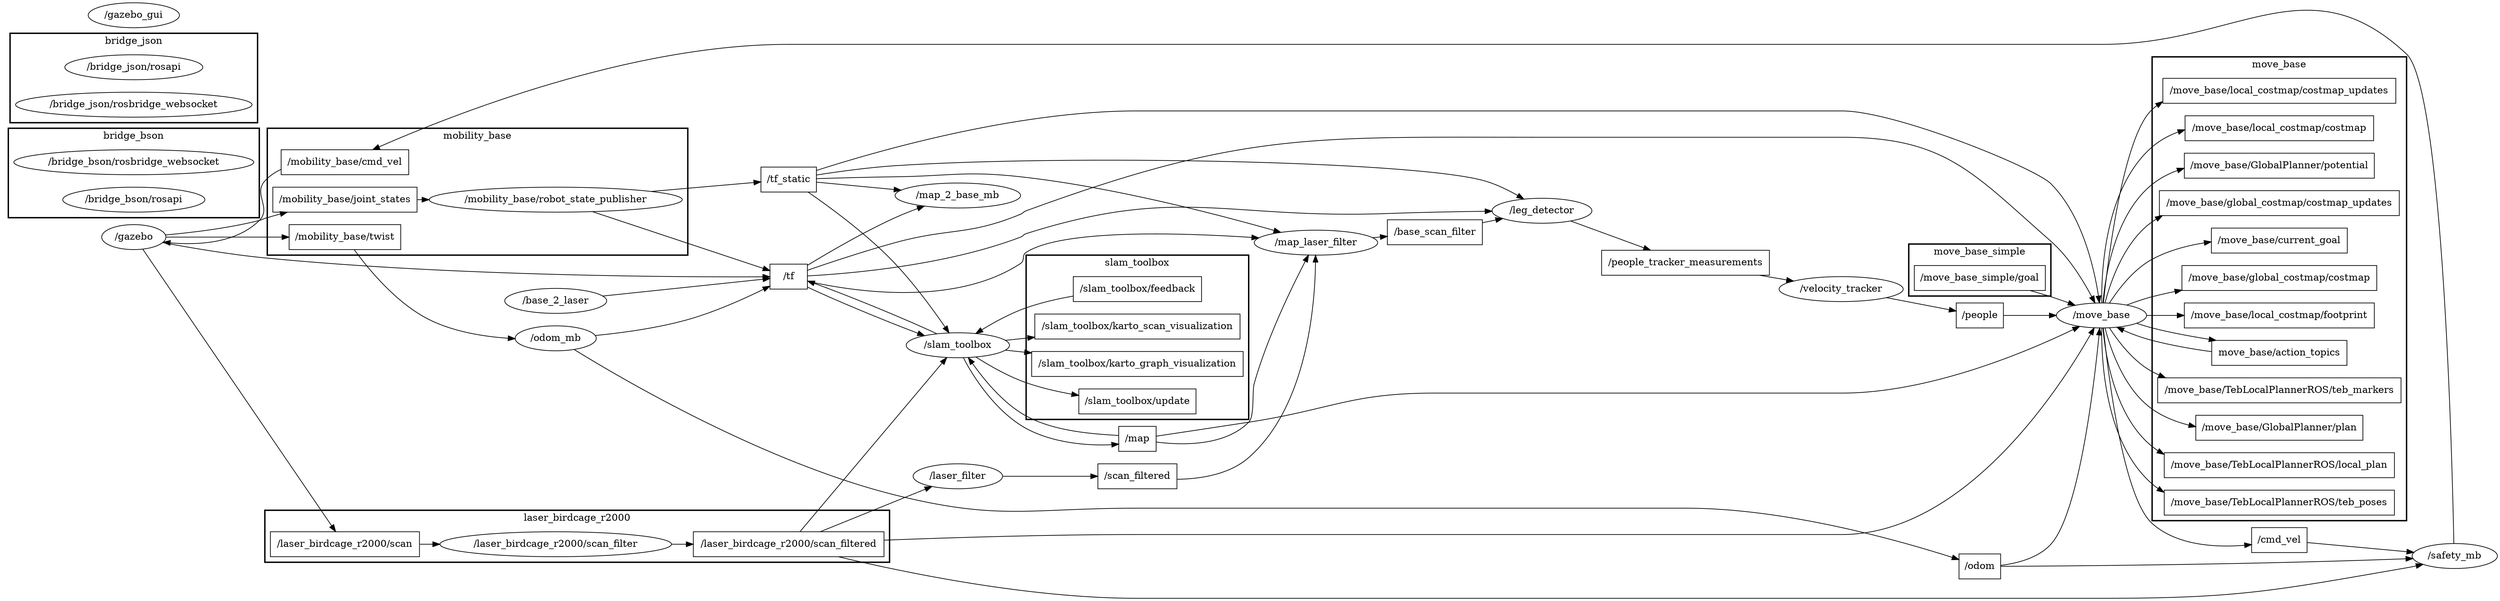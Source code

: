 digraph graphname {
	graph [bb="0,0,3599,896.88",
		compound=True,
		rank=same,
		rankdir=LR,
		ranksep=0.2
	];
	node [label="\N"];
	subgraph cluster_mobility_base {
		graph [bb="381.27,358.87,988.04,541.87",
			compound=True,
			label=mobility_base,
			lheight=0.21,
			lp="684.65,530.37",
			lwidth=1.39,
			rank=same,
			rankdir=LR,
			ranksep=0.2,
			style=bold
		];
		t___mobility_base__cmd_vel		 [URL=topic_3A__mobility_base__cmd_vel,
			height=0.5,
			label="/mobility_base/cmd_vel",
			pos="493.27,492.87",
			shape=box,
			tooltip="topic:/mobility_base/cmd_vel",
			width=2.5556];
		t___mobility_base__twist		 [URL=topic_3A__mobility_base__twist,
			height=0.5,
			label="/mobility_base/twist",
			pos="493.27,384.87",
			shape=box,
			tooltip="topic:/mobility_base/twist",
			width=2.2361];
		t___mobility_base__joint_states		 [URL=topic_3A__mobility_base__joint_states,
			height=0.5,
			label="/mobility_base/joint_states",
			pos="493.27,438.87",
			shape=box,
			tooltip="topic:/mobility_base/joint_states",
			width=2.8889];
		n___mobility_base__robot_state_publisher		 [URL=__mobility_base__robot_state_publisher,
			height=0.5,
			label="/mobility_base/robot_state_publisher",
			pos="797.4,432.87",
			shape=ellipse,
			tooltip="/mobility_base/robot_state_publisher",
			width=5.0732];
		t___mobility_base__joint_states -> n___mobility_base__robot_state_publisher		 [penwidth=1,
			pos="e,618.29,436.4 597.4,436.82 600.93,436.75 604.49,436.68 608.09,436.61"];
	}
	subgraph cluster_move_base {
		graph [bb="3100.5,121.87,3467.5,790.87",
			compound=True,
			label=move_base,
			lheight=0.21,
			lp="3284,779.37",
			lwidth=1.10,
			rank=same,
			rankdir=LR,
			ranksep=0.2,
			style=bold
		];
		t___move_base__TebLocalPlannerROS__teb_markers		 [URL=topic_3A__move_base__TebLocalPlannerROS__teb_markers,
			height=0.5,
			label="/move_base/TebLocalPlannerROS/teb_markers",
			pos="3284,309.87",
			shape=box,
			tooltip="topic:/move_base/TebLocalPlannerROS/teb_markers",
			width=4.875];
		t___move_base__GlobalPlanner__plan		 [URL=topic_3A__move_base__GlobalPlanner__plan,
			height=0.5,
			label="/move_base/GlobalPlanner/plan",
			pos="3284,255.87",
			shape=box,
			tooltip="topic:/move_base/GlobalPlanner/plan",
			width=3.3472];
		t___move_base__TebLocalPlannerROS__local_plan		 [URL=topic_3A__move_base__TebLocalPlannerROS__local_plan,
			height=0.5,
			label="/move_base/TebLocalPlannerROS/local_plan",
			pos="3284,201.87",
			shape=box,
			tooltip="topic:/move_base/TebLocalPlannerROS/local_plan",
			width=4.6111];
		t___move_base__TebLocalPlannerROS__teb_poses		 [URL=topic_3A__move_base__TebLocalPlannerROS__teb_poses,
			height=0.5,
			label="/move_base/TebLocalPlannerROS/teb_poses",
			pos="3284,147.87",
			shape=box,
			tooltip="topic:/move_base/TebLocalPlannerROS/teb_poses",
			width=4.6111];
		t___move_base__local_costmap__costmap_updates		 [URL=topic_3A__move_base__local_costmap__costmap_updates,
			height=0.5,
			label="/move_base/local_costmap/costmap_updates",
			pos="3284,741.87",
			shape=box,
			tooltip="topic:/move_base/local_costmap/costmap_updates",
			width=4.6667];
		t___move_base__local_costmap__costmap		 [URL=topic_3A__move_base__local_costmap__costmap,
			height=0.5,
			label="/move_base/local_costmap/costmap",
			pos="3284,687.87",
			shape=box,
			tooltip="topic:/move_base/local_costmap/costmap",
			width=3.7778];
		t___move_base__GlobalPlanner__potential		 [URL=topic_3A__move_base__GlobalPlanner__potential,
			height=0.5,
			label="/move_base/GlobalPlanner/potential",
			pos="3284,633.87",
			shape=box,
			tooltip="topic:/move_base/GlobalPlanner/potential",
			width=3.8056];
		t___move_base__global_costmap__costmap_updates		 [URL=topic_3A__move_base__global_costmap__costmap_updates,
			height=0.5,
			label="/move_base/global_costmap/costmap_updates",
			pos="3284,579.87",
			shape=box,
			tooltip="topic:/move_base/global_costmap/costmap_updates",
			width=4.8056];
		t___move_base__current_goal		 [URL=topic_3A__move_base__current_goal,
			height=0.5,
			label="/move_base/current_goal",
			pos="3284,525.87",
			shape=box,
			tooltip="topic:/move_base/current_goal",
			width=2.7222];
		t___move_base__global_costmap__costmap		 [URL=topic_3A__move_base__global_costmap__costmap,
			height=0.5,
			label="/move_base/global_costmap/costmap",
			pos="3284,471.87",
			shape=box,
			tooltip="topic:/move_base/global_costmap/costmap",
			width=3.9028];
		t___move_base__local_costmap__footprint		 [URL=topic_3A__move_base__local_costmap__footprint,
			height=0.5,
			label="/move_base/local_costmap/footprint",
			pos="3284,417.87",
			shape=box,
			tooltip="topic:/move_base/local_costmap/footprint",
			width=3.8056];
		n___move_base__action_topics		 [URL=topic_3Amove_base__action_topics,
			height=0.5,
			label="move_base/action_topics",
			pos="3284,363.87",
			shape=box,
			tooltip="topic:move_base/action_topics",
			width=2.7083];
	}
	subgraph cluster_laser_birdcage_r2000 {
		graph [bb="377.77,807.87,1279,882.87",
			compound=True,
			label=laser_birdcage_r2000,
			lheight=0.21,
			lp="828.4,871.37",
			lwidth=2.18,
			rank=same,
			rankdir=LR,
			ranksep=0.2,
			style=bold
		];
		t___laser_birdcage_r2000__scan_filtered		 [URL=topic_3A__laser_birdcage_r2000__scan_filtered,
			height=0.5,
			label="/laser_birdcage_r2000/scan_filtered",
			pos="1133.5,833.87",
			shape=box,
			tooltip="topic:/laser_birdcage_r2000/scan_filtered",
			width=3.8194];
		t___laser_birdcage_r2000__scan		 [URL=topic_3A__laser_birdcage_r2000__scan,
			height=0.5,
			label="/laser_birdcage_r2000/scan",
			pos="493.27,833.87",
			shape=box,
			tooltip="topic:/laser_birdcage_r2000/scan",
			width=2.9861];
		n___laser_birdcage_r2000__scan_filter		 [URL=__laser_birdcage_r2000__scan_filter,
			height=0.5,
			label="/laser_birdcage_r2000/scan_filter",
			pos="797.4,833.87",
			shape=ellipse,
			tooltip="/laser_birdcage_r2000/scan_filter",
			width=4.6399];
		t___laser_birdcage_r2000__scan -> n___laser_birdcage_r2000__scan_filter		 [penwidth=1,
			pos="e,630.2,833.87 600.79,833.87 607.09,833.87 613.5,833.87 619.98,833.87"];
		n___laser_birdcage_r2000__scan_filter -> t___laser_birdcage_r2000__scan_filtered		 [penwidth=1,
			pos="e,995.79,833.87 964.49,833.87 971.53,833.87 978.58,833.87 985.58,833.87"];
	}
	subgraph cluster_slam_toolbox {
		graph [bb="1475.7,298.87,1796.7,535.87",
			compound=True,
			label=slam_toolbox,
			lheight=0.21,
			lp="1636.2,524.37",
			lwidth=1.31,
			rank=same,
			rankdir=LR,
			ranksep=0.2,
			style=bold
		];
		t___slam_toolbox__feedback		 [URL=topic_3A__slam_toolbox__feedback,
			height=0.5,
			label="/slam_toolbox/feedback",
			pos="1636.2,486.87",
			shape=box,
			tooltip="topic:/slam_toolbox/feedback",
			width=2.5694];
		t___slam_toolbox__karto_scan_visualization		 [URL=topic_3A__slam_toolbox__karto_scan_visualization,
			height=0.5,
			label="/slam_toolbox/karto_scan_visualization",
			pos="1636.2,432.87",
			shape=box,
			tooltip="topic:/slam_toolbox/karto_scan_visualization",
			width=4.1111];
		t___slam_toolbox__karto_graph_visualization		 [URL=topic_3A__slam_toolbox__karto_graph_visualization,
			height=0.5,
			label="/slam_toolbox/karto_graph_visualization",
			pos="1636.2,378.87",
			shape=box,
			tooltip="topic:/slam_toolbox/karto_graph_visualization",
			width=4.2361];
		t___slam_toolbox__update		 [URL=topic_3A__slam_toolbox__update,
			height=0.5,
			label="/slam_toolbox/update",
			pos="1636.2,324.87",
			shape=box,
			tooltip="topic:/slam_toolbox/update",
			width=2.3472];
	}
	subgraph cluster_move_base_simple {
		graph [bb="2749.5,583.87,2954.5,658.87",
			compound=True,
			label=move_base_simple,
			lheight=0.21,
			lp="2852,647.37",
			lwidth=1.86,
			rank=same,
			rankdir=LR,
			ranksep=0.2,
			style=bold
		];
		t___move_base_simple__goal		 [URL=topic_3A__move_base_simple__goal,
			height=0.5,
			label="/move_base_simple/goal",
			pos="2852,609.87",
			shape=box,
			tooltip="topic:/move_base_simple/goal",
			width=2.625];
	}
	subgraph cluster_bridge_bson {
		graph [bb="8,516.87,369.77,645.87",
			compound=True,
			label=bridge_bson,
			lheight=0.21,
			lp="188.88,634.37",
			lwidth=1.22,
			rank=same,
			rankdir=LR,
			ranksep=0.2,
			style=bold
		];
		n___bridge_bson__rosbridge_websocket		 [URL=__bridge_bson__rosbridge_websocket,
			height=0.5,
			label="/bridge_bson/rosbridge_websocket",
			pos="188.88,596.87",
			shape=ellipse,
			tooltip="/bridge_bson/rosbridge_websocket",
			width=4.8024];
		n___bridge_bson__rosapi		 [URL=__bridge_bson__rosapi,
			height=0.5,
			label="/bridge_bson/rosapi",
			pos="188.88,542.87",
			shape=ellipse,
			tooltip="/bridge_bson/rosapi",
			width=2.8525];
	}
	subgraph cluster_bridge_json {
		graph [bb="10.6,736.87,367.17,865.87",
			compound=True,
			label=bridge_json,
			lheight=0.21,
			lp="188.88,854.37",
			lwidth=1.17,
			rank=same,
			rankdir=LR,
			ranksep=0.2,
			style=bold
		];
		n___bridge_json__rosapi		 [URL=__bridge_json__rosapi,
			height=0.5,
			label="/bridge_json/rosapi",
			pos="188.88,816.87",
			shape=ellipse,
			tooltip="/bridge_json/rosapi",
			width=2.7623];
		n___bridge_json__rosbridge_websocket		 [URL=__bridge_json__rosbridge_websocket,
			height=0.5,
			label="/bridge_json/rosbridge_websocket",
			pos="188.88,762.87",
			shape=ellipse,
			tooltip="/bridge_json/rosbridge_websocket",
			width=4.7301];
	}
	n___gazebo	 [URL=__gazebo,
		height=0.5,
		label="/gazebo",
		pos="188.88,438.87",
		shape=ellipse,
		tooltip="/gazebo",
		width=1.2818];
	t___mobility_base__cmd_vel -> n___gazebo	 [penwidth=1,
		pos="e,231.3,446.26 401.12,476.59 348.83,467.25 285.1,455.87 241.4,448.07"];
	n___odom_mb	 [URL=__odom_mb,
		height=0.5,
		label="/odom_mb",
		pos="797.4,240.87",
		shape=ellipse,
		tooltip="/odom_mb",
		width=1.6249];
	t___mobility_base__twist -> n___odom_mb	 [penwidth=1,
		pos="e,753.76,252.99 518.17,366.74 541.78,349.45 579.39,323.48 614.77,305.87 656.74,284.97 707.12,267.49 744.17,255.94"];
	t___tf	 [URL=topic_3A__tf,
		height=0.5,
		label="/tf",
		pos="1133.5,286.87",
		shape=box,
		tooltip="topic:/tf",
		width=0.75];
	n___mobility_base__robot_state_publisher -> t___tf	 [penwidth=1,
		pos="e,1106.3,301.13 847.67,415.44 886.28,401.42 941.12,380.68 988.04,359.87 1026.1,343 1068.4,321.24 1097.4,305.88"];
	t___tf_static	 [URL=topic_3A__tf_static,
		height=0.5,
		label="/tf_static",
		pos="1133.5,432.87",
		shape=box,
		tooltip="topic:/tf_static",
		width=1.1111];
	n___mobility_base__robot_state_publisher -> t___tf_static	 [penwidth=1,
		pos="e,1093.4,432.87 980.14,432.87 1018.1,432.87 1055.1,432.87 1083.1,432.87"];
	t___people	 [URL=topic_3A__people,
		height=0.5,
		label="/people",
		pos="2852,471.87",
		shape=box,
		tooltip="topic:/people",
		width=0.94444];
	n___move_base	 [URL=__move_base,
		height=0.5,
		label="/move_base",
		pos="3027.5,471.87",
		shape=ellipse,
		tooltip="/move_base",
		width=1.8054];
	t___people -> n___move_base	 [penwidth=1,
		pos="e,2962.3,471.87 2886,471.87 2904.8,471.87 2929.1,471.87 2952.1,471.87"];
	t___cmd_vel	 [URL=topic_3A__cmd_vel,
		height=0.5,
		label="/cmd_vel",
		pos="3284,93.866",
		shape=box,
		tooltip="topic:/cmd_vel",
		width=1.1111];
	n___safety_mb	 [URL=__safety_mb,
		height=0.5,
		label="/safety_mb",
		pos="3537.2,450.87",
		shape=ellipse,
		tooltip="/safety_mb",
		width=1.7151];
	t___cmd_vel -> n___safety_mb	 [penwidth=1,
		pos="e,3535.1,432.64 3324.2,87.067 3365.4,82.367 3429.2,82.29 3467.5,117.87 3512,159.25 3529.4,349.53 3534.5,422.38"];
	n___move_base__action_topics -> n___move_base	 [penwidth=1,
		pos="e,3035.5,453.79 3186.1,357.08 3157.2,360.43 3126.4,367.85 3100.5,381.87 3074.2,396.05 3052.9,423.73 3040.4,444.89"];
	t___odom	 [URL=topic_3A__odom,
		height=0.5,
		label="/odom",
		pos="2852,118.87",
		shape=box,
		tooltip="topic:/odom",
		width=0.83333];
	t___odom -> n___safety_mb	 [penwidth=1,
		pos="e,3535.9,432.58 2882.3,103.59 2979,55.588 3291.3,-80.521 3467.5,66.866 3521.9,112.43 3533.3,340.88 3535.6,422.13"];
	t___odom -> n___move_base	 [penwidth=1,
		pos="e,3024.8,453.71 2882.1,120.39 2904.9,123.18 2936,130.73 2954.5,150.87 2994,193.88 3016.3,373.11 3023.7,443.4"];
	t___laser_birdcage_r2000__scan_filtered -> n___safety_mb	 [penwidth=1,
		pos="e,3535.6,468.88 1271.2,848.16 1371.7,857.46 1511.8,867.87 1635.2,867.87 1635.2,867.87 1635.2,867.87 3028.5,867.87 3224.6,867.87 3323.3,955.85 3467.5,822.87 3517.9,776.29 3531.8,557.49 3535.2,478.99"];
	t___laser_birdcage_r2000__scan_filtered -> n___move_base	 [penwidth=1,
		pos="e,3025.7,490.12 1271.1,832.19 1371.7,831.09 1512,829.87 1635.2,829.87 1635.2,829.87 1635.2,829.87 2652.8,829.87 2798.6,829.87 2856.6,808.98 2954.5,700.87 3006.8,643.11 3021.1,547.59 3025,500.26"];
	n___laser_filter	 [URL=__laser_filter,
		height=0.5,
		label="/laser_filter",
		pos="1377.4,745.87",
		shape=ellipse,
		tooltip="/laser_filter",
		width=1.7873];
	t___laser_birdcage_r2000__scan_filtered -> n___laser_filter	 [penwidth=1,
		pos="e,1337.3,760.09 1184.1,815.85 1226.1,800.54 1286.1,778.71 1327.9,763.52"];
	n___slam_toolbox	 [URL=__slam_toolbox,
		height=0.5,
		label="/slam_toolbox",
		pos="1377.4,432.87",
		shape=ellipse,
		tooltip="/slam_toolbox",
		width=2.0762];
	t___laser_birdcage_r2000__scan_filtered -> n___slam_toolbox	 [penwidth=1,
		pos="e,1365.5,450.83 1145.4,815.86 1183.9,751.99 1314.1,536.09 1360.1,459.82"];
	t___slam_toolbox__feedback -> n___slam_toolbox	 [penwidth=1,
		pos="e,1425.2,446.89 1543.4,472.98 1521.2,469.16 1497.5,464.72 1475.7,459.87 1462.5,456.92 1448.4,453.29 1435.1,449.66"];
	n___map_laser_filter	 [URL=__map_laser_filter,
		height=0.5,
		label="/map_laser_filter",
		pos="1893.8,471.87",
		shape=ellipse,
		tooltip="/map_laser_filter",
		width=2.4734];
	t___tf -> n___map_laser_filter	 [penwidth=1,
		pos="e,1890.8,453.74 1160.8,280.77 1191,274.09 1242.3,263.8 1287,259.87 1380.5,251.66 1780.9,252.65 1796.7,262.87 1859.5,303.54 1881.9,396.66 1889.3,443.65"];
	n___map_2_base_mb	 [URL=__map_2_base_mb,
		height=0.5,
		label="/map_2_base_mb",
		pos="1377.4,286.87",
		shape=ellipse,
		tooltip="/map_2_base_mb",
		width=2.5095];
	t___tf -> n___map_2_base_mb	 [penwidth=1,
		pos="e,1287,286.87 1160.9,286.87 1188.8,286.87 1234.7,286.87 1276.9,286.87"];
	t___tf -> n___move_base	 [penwidth=1,
		pos="e,3016.6,454.03 1160.8,270.96 1190.3,253.79 1240.4,227 1287,212.87 1436.5,167.54 1479,164.87 1635.2,164.87 1635.2,164.87 1635.2,164.87 2652.8,164.87 2828.7,164.87 2967,370.54 3011.4,445.2"];
	n___leg_detector	 [URL=__leg_detector,
		height=0.5,
		label="/leg_detector",
		pos="2219.9,471.87",
		shape=ellipse,
		tooltip="/leg_detector",
		width=2.004];
	t___tf -> n___leg_detector	 [penwidth=1,
		pos="e,2209,453.8 1160.6,279.34 1234.4,258.72 1451.2,202.87 1635.2,202.87 1635.2,202.87 1635.2,202.87 1894.8,202.87 2045.3,202.87 2163.3,376.74 2203.8,444.91"];
	t___tf -> n___slam_toolbox	 [penwidth=1,
		pos="e,1354.7,415.69 1160.9,298.37 1206.2,322.66 1298.5,378.34 1346.3,410.06"];
	t___map	 [URL=topic_3A__map,
		height=0.5,
		label="/map",
		pos="1636.2,561.87",
		shape=box,
		tooltip="topic:/map",
		width=0.75];
	t___map -> n___map_laser_filter	 [penwidth=1,
		pos="e,1873.8,489.52 1663.3,562.02 1695.7,561.38 1752.1,557.5 1796.7,539.87 1822.4,529.7 1847.8,511.29 1866,496.19"];
	t___map -> n___move_base	 [penwidth=1,
		pos="e,2990.9,486.75 1663.7,562.08 1730.8,562.59 1912.7,563.87 2064.3,563.87 2064.3,563.87 2064.3,563.87 2652.8,563.87 2774.5,563.87 2912.2,517.27 2981.5,490.4"];
	t___map -> n___slam_toolbox	 [penwidth=1,
		pos="e,1385.8,451 1609,569.79 1576,573.52 1518.4,571.34 1475.7,548.87 1437.6,528.78 1406.8,487.54 1390.7,459.83"];
	t___tf_static -> n___map_laser_filter	 [penwidth=1,
		pos="e,1889.2,453.61 1173.7,423.14 1251.9,403.01 1424,355.23 1467.7,313.87 1474.4,307.57 1468.1,299.93 1475.7,294.87 1535.1,255.41 1735.4,258.39 1796.7,294.87 1851.2,327.27 1876.7,402.5 1886.9,443.68"];
	t___tf_static -> n___map_2_base_mb	 [penwidth=1,
		pos="e,1326.6,301.75 1154.9,414.49 1182.9,389.96 1235.8,346.4 1287,318.87 1296.5,313.79 1306.9,309.23 1317.2,305.25"];
	t___tf_static -> n___move_base	 [penwidth=1,
		pos="e,3025.6,489.87 1152.8,451.1 1180.5,478.22 1235.4,530.05 1287,567.87 1365.9,625.62 1383.2,649.28 1475.7,680.87 1543.3,703.94 1563.8,699.87 1635.2,699.87 1635.2,699.87 1635.2,699.87 2652.8,699.87 2787.9,699.87 2848.3,746.35 2954.5,662.87 3005.5,622.79 3020.3,542.42 3024.7,499.83"];
	t___tf_static -> n___leg_detector	 [penwidth=1,
		pos="e,2181.9,487.34 1162.7,450.88 1219.3,485.86 1351.9,561.91 1475.7,588.87 1736.7,645.71 2055,537.07 2172.5,491.07"];
	t___tf_static -> n___slam_toolbox	 [penwidth=1,
		pos="e,1302.2,432.87 1173.7,432.87 1205.6,432.87 1251.8,432.87 1292.1,432.87"];
	t___base_scan_filter	 [URL=topic_3A__base_scan_filter,
		height=0.5,
		label="/base_scan_filter",
		pos="2065.3,471.87",
		shape=box,
		tooltip="topic:/base_scan_filter",
		width=1.9028];
	t___base_scan_filter -> n___leg_detector	 [penwidth=1,
		pos="e,2147.6,471.87 2134.1,471.87 2135.3,471.87 2136.4,471.87 2137.5,471.87"];
	t___people_tracker_measurements	 [URL=topic_3A__people_tracker_measurements,
		height=0.5,
		label="/people_tracker_measurements",
		pos="2427.1,471.87",
		shape=box,
		tooltip="topic:/people_tracker_measurements",
		width=3.3611];
	n___velocity_tracker	 [URL=__velocity_tracker,
		height=0.5,
		label="/velocity_tracker",
		pos="2651.8,471.87",
		shape=ellipse,
		tooltip="/velocity_tracker",
		width=2.4914];
	t___people_tracker_measurements -> n___velocity_tracker	 [penwidth=1,
		pos="e,2562,471.87 2548.2,471.87 2549.4,471.87 2550.5,471.87 2551.7,471.87"];
	t___scan_filtered	 [URL=topic_3A__scan_filtered,
		height=0.5,
		label="/scan_filtered",
		pos="1636.2,653.87",
		shape=box,
		tooltip="topic:/scan_filtered",
		width=1.5833];
	t___scan_filtered -> n___map_laser_filter	 [penwidth=1,
		pos="e,1881.9,490.1 1693.5,638.52 1725.7,627.95 1765.8,611.67 1796.7,588.87 1830.4,564.04 1859.3,524.83 1876.4,498.74"];
	t___move_base_simple__goal -> n___move_base	 [penwidth=1,
		pos="e,3018.8,490.01 2930,591.77 2938.7,587.96 2947.1,583.38 2954.5,577.87 2981.9,557.44 3002.4,523.29 3014.3,499.29"];
	n___velocity_tracker -> t___people	 [penwidth=1,
		pos="e,2817.6,471.87 2741.7,471.87 2764.6,471.87 2788.2,471.87 2807.5,471.87"];
	n___odom_mb -> t___odom	 [penwidth=1,
		pos="e,2821.8,119.33 836.75,227.44 928.65,196.52 1169.2,122.87 1376.4,122.87 1376.4,122.87 1376.4,122.87 2428.1,122.87 2569.1,122.87 2736.5,120.61 2811.4,119.49"];
	n___odom_mb -> t___tf	 [penwidth=1,
		pos="e,1106.5,283.28 850.98,248.1 919.46,257.53 1037.4,273.77 1096.5,281.91"];
	n___map_laser_filter -> t___base_scan_filter	 [penwidth=1,
		pos="e,1996.4,471.87 1983,471.87 1984.1,471.87 1985.3,471.87 1986.4,471.87"];
	n___gazebo -> t___mobility_base__twist	 [penwidth=1,
		pos="e,412.57,399.1 231.3,431.47 275.16,423.64 345.79,411.02 402.51,400.9"];
	n___gazebo -> t___mobility_base__joint_states	 [penwidth=1,
		pos="e,389,438.87 235.15,438.87 273.07,438.87 328.85,438.87 378.78,438.87"];
	n___gazebo -> t___laser_birdcage_r2000__scan	 [penwidth=1,
		pos="e,483.99,815.66 232.34,445.06 273.5,453.32 334.69,471.99 369.77,512.87 379.6,524.32 373.19,531.49 377.77,545.87 408.9,643.68 457.22,755.66 479.82,806.36"];
	n___gazebo -> t___tf	 [penwidth=1,
		pos="e,1106.3,285.13 217.15,424.41 253.07,405.9 318.6,373.96 377.77,354.87 642.53,269.43 984.87,278.74 1096,284.57"];
	n___safety_mb -> t___mobility_base__cmd_vel	 [penwidth=1,
		pos="e,532.74,510.93 3535.5,469.02 3532.5,533.92 3518.7,752.87 3467.5,794.87 3397.5,852.26 2743.3,791.87 2652.8,791.87 1635.2,791.87 1635.2,791.87 1635.2,791.87 1480.2,791.87 1439,803.2 1287,772.87 994.36,714.45 663.49,570.73 542.14,515.24"];
	n___move_base -> t___cmd_vel	 [penwidth=1,
		pos="e,3243.7,87.045 3029.5,453.86 3033.4,388.41 3050.5,164.49 3100.5,117.87 3135.7,85.017 3192.7,82.53 3233.6,86.039"];
	n___move_base -> t___move_base__TebLocalPlannerROS__teb_markers	 [penwidth=1,
		pos="e,3115.3,327.87 3032.6,453.49 3040.4,423.7 3060.1,365.33 3100.5,336.87 3102.4,335.52 3104.3,334.22 3106.3,332.98"];
	n___move_base -> t___move_base__GlobalPlanner__plan	 [penwidth=1,
		pos="e,3163,255.37 3029.5,453.86 3032.8,415.66 3046.3,326.41 3100.5,282.87 3115.7,270.6 3134.1,262.65 3153.3,257.66"];
	n___move_base -> t___move_base__TebLocalPlannerROS__local_plan	 [penwidth=1,
		pos="e,3117.6,216.72 3027.8,453.82 3027.2,408.25 3032.3,287.99 3100.5,228.87 3103.2,226.48 3106.1,224.26 3109,222.19"];
	n___move_base -> t___move_base__TebLocalPlannerROS__teb_poses	 [penwidth=1,
		pos="e,3117.7,162.15 3030.3,453.6 3036.4,394.97 3058.5,213.14 3100.5,174.87 3103.3,172.28 3106.3,169.89 3109.3,167.66"];
	n___move_base -> t___move_base__local_costmap__costmap_updates	 [penwidth=1,
		pos="e,3115.6,725.79 3027.8,489.92 3027.2,535.48 3032.3,655.74 3100.5,714.87 3102.5,716.66 3104.7,718.36 3106.8,719.98"];
	n___move_base -> t___move_base__local_costmap__costmap	 [penwidth=1,
		pos="e,3147.5,684.48 3029.5,489.87 3032.8,528.07 3046.3,617.32 3100.5,660.87 3111.5,669.74 3124.2,676.36 3137.6,681.23"];
	n___move_base -> t___move_base__GlobalPlanner__potential	 [penwidth=1,
		pos="e,3146.9,628.3 3032.6,490.24 3040.4,520.04 3060.1,578.41 3100.5,606.87 3111.6,614.73 3124.1,620.73 3137.2,625.26"];
	n___move_base -> t___move_base__global_costmap__costmap_updates	 [penwidth=1,
		pos="e,3119.8,561.83 3038.9,489.7 3051.1,508.72 3073.2,538.1 3100.5,552.87 3103.8,554.65 3107.1,556.32 3110.6,557.89"];
	n___move_base -> t___move_base__current_goal	 [penwidth=1,
		pos="e,3185.6,515.35 3063.9,486.85 3075.4,491.25 3088.3,495.73 3100.5,498.87 3124.4,505.06 3150.6,509.98 3175.4,513.82"];
	n___move_base -> t___move_base__global_costmap__costmap	 [penwidth=1,
		pos="e,3143.2,471.87 3092.7,471.87 3105.3,471.87 3118.9,471.87 3132.9,471.87"];
	n___move_base -> t___move_base__local_costmap__footprint	 [penwidth=1,
		pos="e,3146.8,434.76 3063.9,456.88 3075.4,452.48 3088.3,448 3100.5,444.87 3112.2,441.83 3124.5,439.1 3136.8,436.66"];
	n___move_base -> n___move_base__action_topics	 [penwidth=1,
		pos="e,3186.1,374.24 3043.5,454.42 3056.3,437.44 3076.3,412.93 3100.5,399.87 3123.5,387.44 3150.3,380.19 3176.3,375.79"];
	n___leg_detector -> t___people_tracker_measurements	 [penwidth=1,
		pos="e,2305.9,471.87 2292.1,471.87 2293.3,471.87 2294.4,471.87 2295.5,471.87"];
	n___laser_filter -> t___scan_filtered	 [penwidth=1,
		pos="e,1584.9,671.89 1417.7,731.79 1459.7,716.74 1526.8,692.68 1575.4,675.28"];
	n___gazebo_gui	 [URL=__gazebo_gui,
		height=0.5,
		label="/gazebo_gui",
		pos="188.88,696.87",
		shape=ellipse,
		tooltip="/gazebo_gui",
		width=1.8234];
	n___base_2_laser	 [URL=__base_2_laser,
		height=0.5,
		label="/base_2_laser",
		pos="797.4,332.87",
		shape=ellipse,
		tooltip="/base_2_laser",
		width=2.0401];
	n___base_2_laser -> t___tf	 [penwidth=1,
		pos="e,1106.4,290.47 862.04,324.11 931.41,314.55 1040,299.6 1096.2,291.87"];
	n___slam_toolbox -> t___slam_toolbox__karto_scan_visualization	 [penwidth=1,
		pos="e,1488.2,432.87 1452.3,432.87 1460.6,432.87 1469.3,432.87 1478.1,432.87"];
	n___slam_toolbox -> t___slam_toolbox__karto_graph_visualization	 [penwidth=1,
		pos="e,1519.9,396.93 1425.2,418.84 1441.1,414.34 1459.1,409.56 1475.7,405.87 1486.7,403.41 1498.2,401.06 1509.8,398.84"];
	n___slam_toolbox -> t___slam_toolbox__update	 [penwidth=1,
		pos="e,1551.6,330.62 1394,415.18 1411.9,396.29 1442.8,367.02 1475.7,351.87 1496.1,342.51 1519.2,336.36 1541.5,332.33"];
	n___slam_toolbox -> t___tf	 [penwidth=1,
		pos="e,1157.7,305.04 1341.7,416.82 1294.7,390.99 1211.6,340.78 1166.3,310.76"];
	n___slam_toolbox -> t___map	 [penwidth=1,
		pos="e,1609,557.3 1393.2,450.74 1409.9,473.63 1439.5,511.79 1475.7,530.87 1514.2,551.14 1564.9,554.9 1598.7,556.75"];
}
